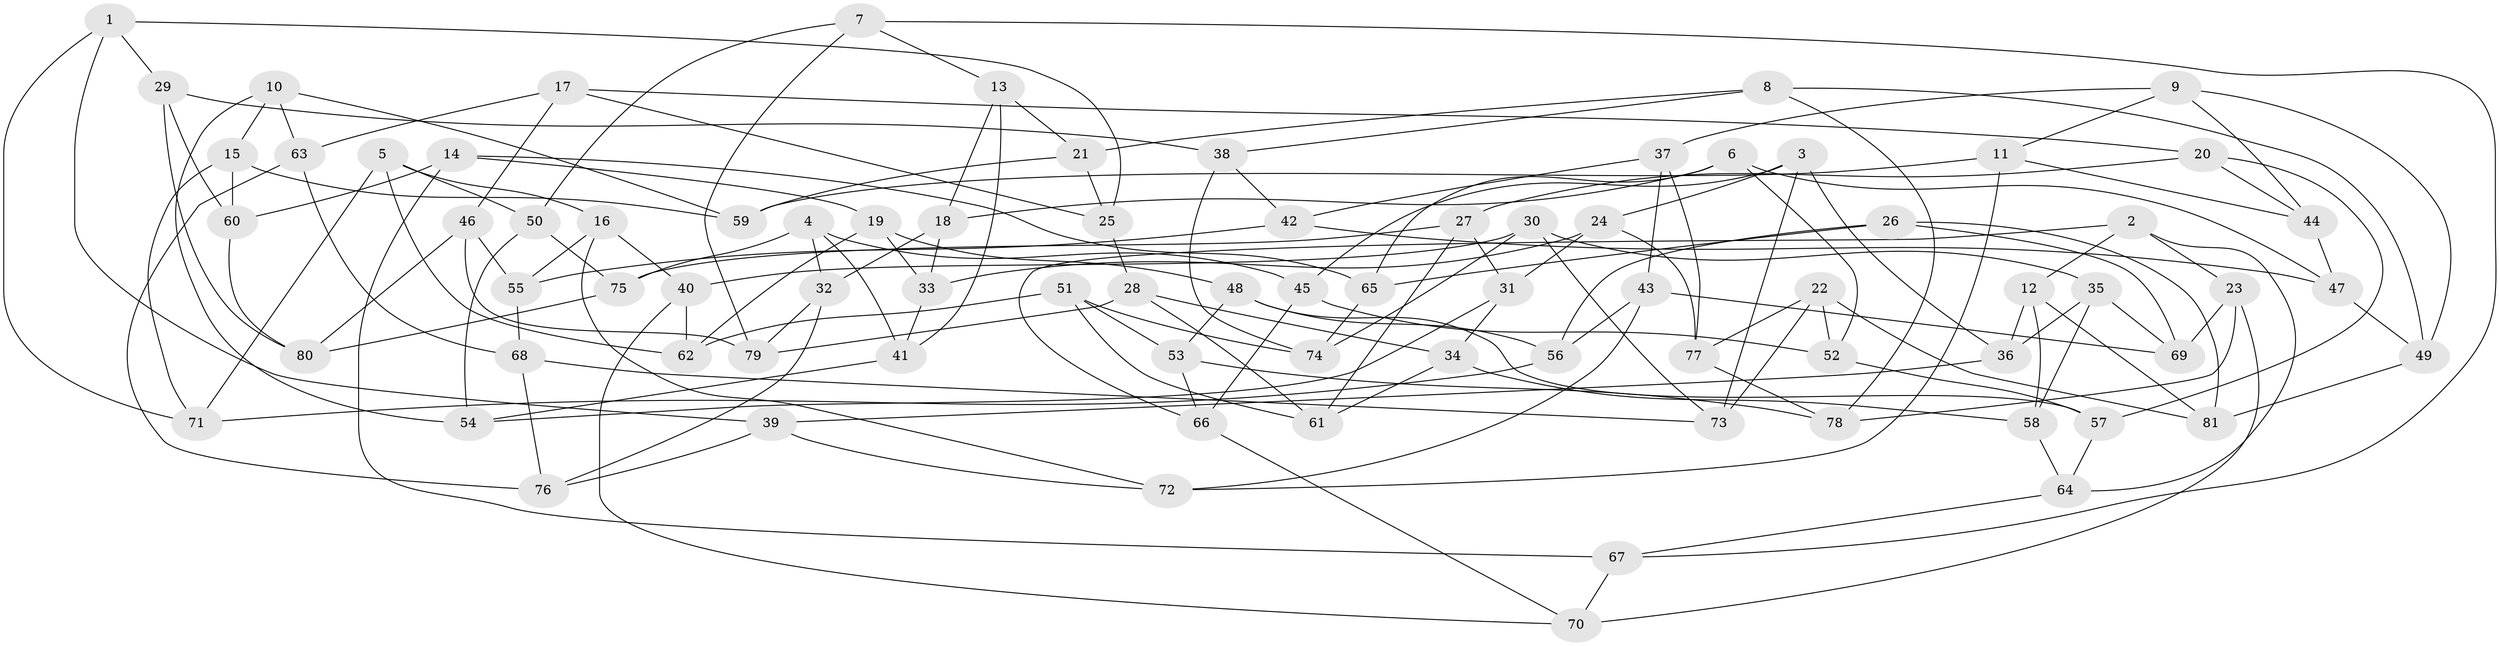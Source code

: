 // coarse degree distribution, {6: 0.5, 4: 0.34, 5: 0.1, 3: 0.06}
// Generated by graph-tools (version 1.1) at 2025/52/02/27/25 19:52:28]
// undirected, 81 vertices, 162 edges
graph export_dot {
graph [start="1"]
  node [color=gray90,style=filled];
  1;
  2;
  3;
  4;
  5;
  6;
  7;
  8;
  9;
  10;
  11;
  12;
  13;
  14;
  15;
  16;
  17;
  18;
  19;
  20;
  21;
  22;
  23;
  24;
  25;
  26;
  27;
  28;
  29;
  30;
  31;
  32;
  33;
  34;
  35;
  36;
  37;
  38;
  39;
  40;
  41;
  42;
  43;
  44;
  45;
  46;
  47;
  48;
  49;
  50;
  51;
  52;
  53;
  54;
  55;
  56;
  57;
  58;
  59;
  60;
  61;
  62;
  63;
  64;
  65;
  66;
  67;
  68;
  69;
  70;
  71;
  72;
  73;
  74;
  75;
  76;
  77;
  78;
  79;
  80;
  81;
  1 -- 71;
  1 -- 25;
  1 -- 29;
  1 -- 39;
  2 -- 23;
  2 -- 12;
  2 -- 66;
  2 -- 64;
  3 -- 45;
  3 -- 36;
  3 -- 73;
  3 -- 24;
  4 -- 45;
  4 -- 75;
  4 -- 41;
  4 -- 32;
  5 -- 71;
  5 -- 50;
  5 -- 62;
  5 -- 16;
  6 -- 65;
  6 -- 52;
  6 -- 18;
  6 -- 47;
  7 -- 13;
  7 -- 50;
  7 -- 67;
  7 -- 79;
  8 -- 49;
  8 -- 21;
  8 -- 38;
  8 -- 78;
  9 -- 49;
  9 -- 37;
  9 -- 11;
  9 -- 44;
  10 -- 15;
  10 -- 54;
  10 -- 59;
  10 -- 63;
  11 -- 44;
  11 -- 59;
  11 -- 72;
  12 -- 58;
  12 -- 36;
  12 -- 81;
  13 -- 18;
  13 -- 41;
  13 -- 21;
  14 -- 60;
  14 -- 67;
  14 -- 65;
  14 -- 19;
  15 -- 59;
  15 -- 71;
  15 -- 60;
  16 -- 40;
  16 -- 72;
  16 -- 55;
  17 -- 25;
  17 -- 46;
  17 -- 63;
  17 -- 20;
  18 -- 32;
  18 -- 33;
  19 -- 62;
  19 -- 33;
  19 -- 48;
  20 -- 27;
  20 -- 57;
  20 -- 44;
  21 -- 25;
  21 -- 59;
  22 -- 81;
  22 -- 73;
  22 -- 77;
  22 -- 52;
  23 -- 78;
  23 -- 69;
  23 -- 70;
  24 -- 77;
  24 -- 33;
  24 -- 31;
  25 -- 28;
  26 -- 56;
  26 -- 65;
  26 -- 81;
  26 -- 69;
  27 -- 31;
  27 -- 75;
  27 -- 61;
  28 -- 79;
  28 -- 34;
  28 -- 61;
  29 -- 38;
  29 -- 60;
  29 -- 80;
  30 -- 73;
  30 -- 35;
  30 -- 74;
  30 -- 40;
  31 -- 54;
  31 -- 34;
  32 -- 79;
  32 -- 76;
  33 -- 41;
  34 -- 61;
  34 -- 58;
  35 -- 69;
  35 -- 58;
  35 -- 36;
  36 -- 39;
  37 -- 43;
  37 -- 42;
  37 -- 77;
  38 -- 42;
  38 -- 74;
  39 -- 76;
  39 -- 72;
  40 -- 70;
  40 -- 62;
  41 -- 54;
  42 -- 55;
  42 -- 47;
  43 -- 72;
  43 -- 69;
  43 -- 56;
  44 -- 47;
  45 -- 52;
  45 -- 66;
  46 -- 79;
  46 -- 80;
  46 -- 55;
  47 -- 49;
  48 -- 53;
  48 -- 57;
  48 -- 56;
  49 -- 81;
  50 -- 75;
  50 -- 54;
  51 -- 53;
  51 -- 74;
  51 -- 61;
  51 -- 62;
  52 -- 57;
  53 -- 66;
  53 -- 78;
  55 -- 68;
  56 -- 71;
  57 -- 64;
  58 -- 64;
  60 -- 80;
  63 -- 68;
  63 -- 76;
  64 -- 67;
  65 -- 74;
  66 -- 70;
  67 -- 70;
  68 -- 73;
  68 -- 76;
  75 -- 80;
  77 -- 78;
}
